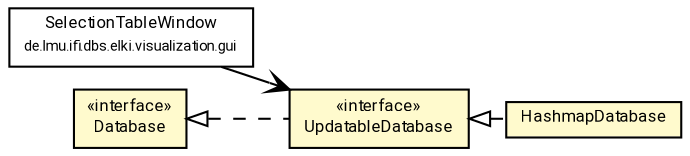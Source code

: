 #!/usr/local/bin/dot
#
# Class diagram 
# Generated by UMLGraph version R5_7_2-60-g0e99a6 (http://www.spinellis.gr/umlgraph/)
#

digraph G {
	graph [fontnames="svg"]
	edge [fontname="Roboto",fontsize=7,labelfontname="Roboto",labelfontsize=7,color="black"];
	node [fontname="Roboto",fontcolor="black",fontsize=8,shape=plaintext,margin=0,width=0,height=0];
	nodesep=0.15;
	ranksep=0.25;
	rankdir=LR;
	// de.lmu.ifi.dbs.elki.visualization.gui.SelectionTableWindow
	c10595389 [label=<<table title="de.lmu.ifi.dbs.elki.visualization.gui.SelectionTableWindow" border="0" cellborder="1" cellspacing="0" cellpadding="2" href="../visualization/gui/SelectionTableWindow.html" target="_parent">
		<tr><td><table border="0" cellspacing="0" cellpadding="1">
		<tr><td align="center" balign="center"> <font face="Roboto">SelectionTableWindow</font> </td></tr>
		<tr><td align="center" balign="center"> <font face="Roboto" point-size="7.0">de.lmu.ifi.dbs.elki.visualization.gui</font> </td></tr>
		</table></td></tr>
		</table>>, URL="../visualization/gui/SelectionTableWindow.html"];
	// de.lmu.ifi.dbs.elki.database.UpdatableDatabase
	c10596245 [label=<<table title="de.lmu.ifi.dbs.elki.database.UpdatableDatabase" border="0" cellborder="1" cellspacing="0" cellpadding="2" bgcolor="lemonChiffon" href="UpdatableDatabase.html" target="_parent">
		<tr><td><table border="0" cellspacing="0" cellpadding="1">
		<tr><td align="center" balign="center"> &#171;interface&#187; </td></tr>
		<tr><td align="center" balign="center"> <font face="Roboto">UpdatableDatabase</font> </td></tr>
		</table></td></tr>
		</table>>, URL="UpdatableDatabase.html"];
	// de.lmu.ifi.dbs.elki.database.Database
	c10596246 [label=<<table title="de.lmu.ifi.dbs.elki.database.Database" border="0" cellborder="1" cellspacing="0" cellpadding="2" bgcolor="LemonChiffon" href="Database.html" target="_parent">
		<tr><td><table border="0" cellspacing="0" cellpadding="1">
		<tr><td align="center" balign="center"> &#171;interface&#187; </td></tr>
		<tr><td align="center" balign="center"> <font face="Roboto">Database</font> </td></tr>
		</table></td></tr>
		</table>>, URL="Database.html"];
	// de.lmu.ifi.dbs.elki.database.HashmapDatabase
	c10597325 [label=<<table title="de.lmu.ifi.dbs.elki.database.HashmapDatabase" border="0" cellborder="1" cellspacing="0" cellpadding="2" bgcolor="LemonChiffon" href="HashmapDatabase.html" target="_parent">
		<tr><td><table border="0" cellspacing="0" cellpadding="1">
		<tr><td align="center" balign="center"> <font face="Roboto">HashmapDatabase</font> </td></tr>
		</table></td></tr>
		</table>>, URL="HashmapDatabase.html"];
	// de.lmu.ifi.dbs.elki.database.UpdatableDatabase implements de.lmu.ifi.dbs.elki.database.Database
	c10596246 -> c10596245 [arrowtail=empty,style=dashed,dir=back,weight=9];
	// de.lmu.ifi.dbs.elki.database.HashmapDatabase implements de.lmu.ifi.dbs.elki.database.UpdatableDatabase
	c10596245 -> c10597325 [arrowtail=empty,style=dashed,dir=back,weight=9];
	// de.lmu.ifi.dbs.elki.visualization.gui.SelectionTableWindow navassoc de.lmu.ifi.dbs.elki.database.UpdatableDatabase
	c10595389 -> c10596245 [arrowhead=open,weight=1];
}

